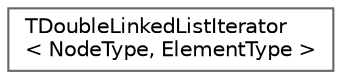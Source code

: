 digraph "Graphical Class Hierarchy"
{
 // INTERACTIVE_SVG=YES
 // LATEX_PDF_SIZE
  bgcolor="transparent";
  edge [fontname=Helvetica,fontsize=10,labelfontname=Helvetica,labelfontsize=10];
  node [fontname=Helvetica,fontsize=10,shape=box,height=0.2,width=0.4];
  rankdir="LR";
  Node0 [id="Node000000",label="TDoubleLinkedListIterator\l\< NodeType, ElementType \>",height=0.2,width=0.4,color="grey40", fillcolor="white", style="filled",URL="$d9/d3d/classTDoubleLinkedListIterator.html",tooltip=" "];
}
